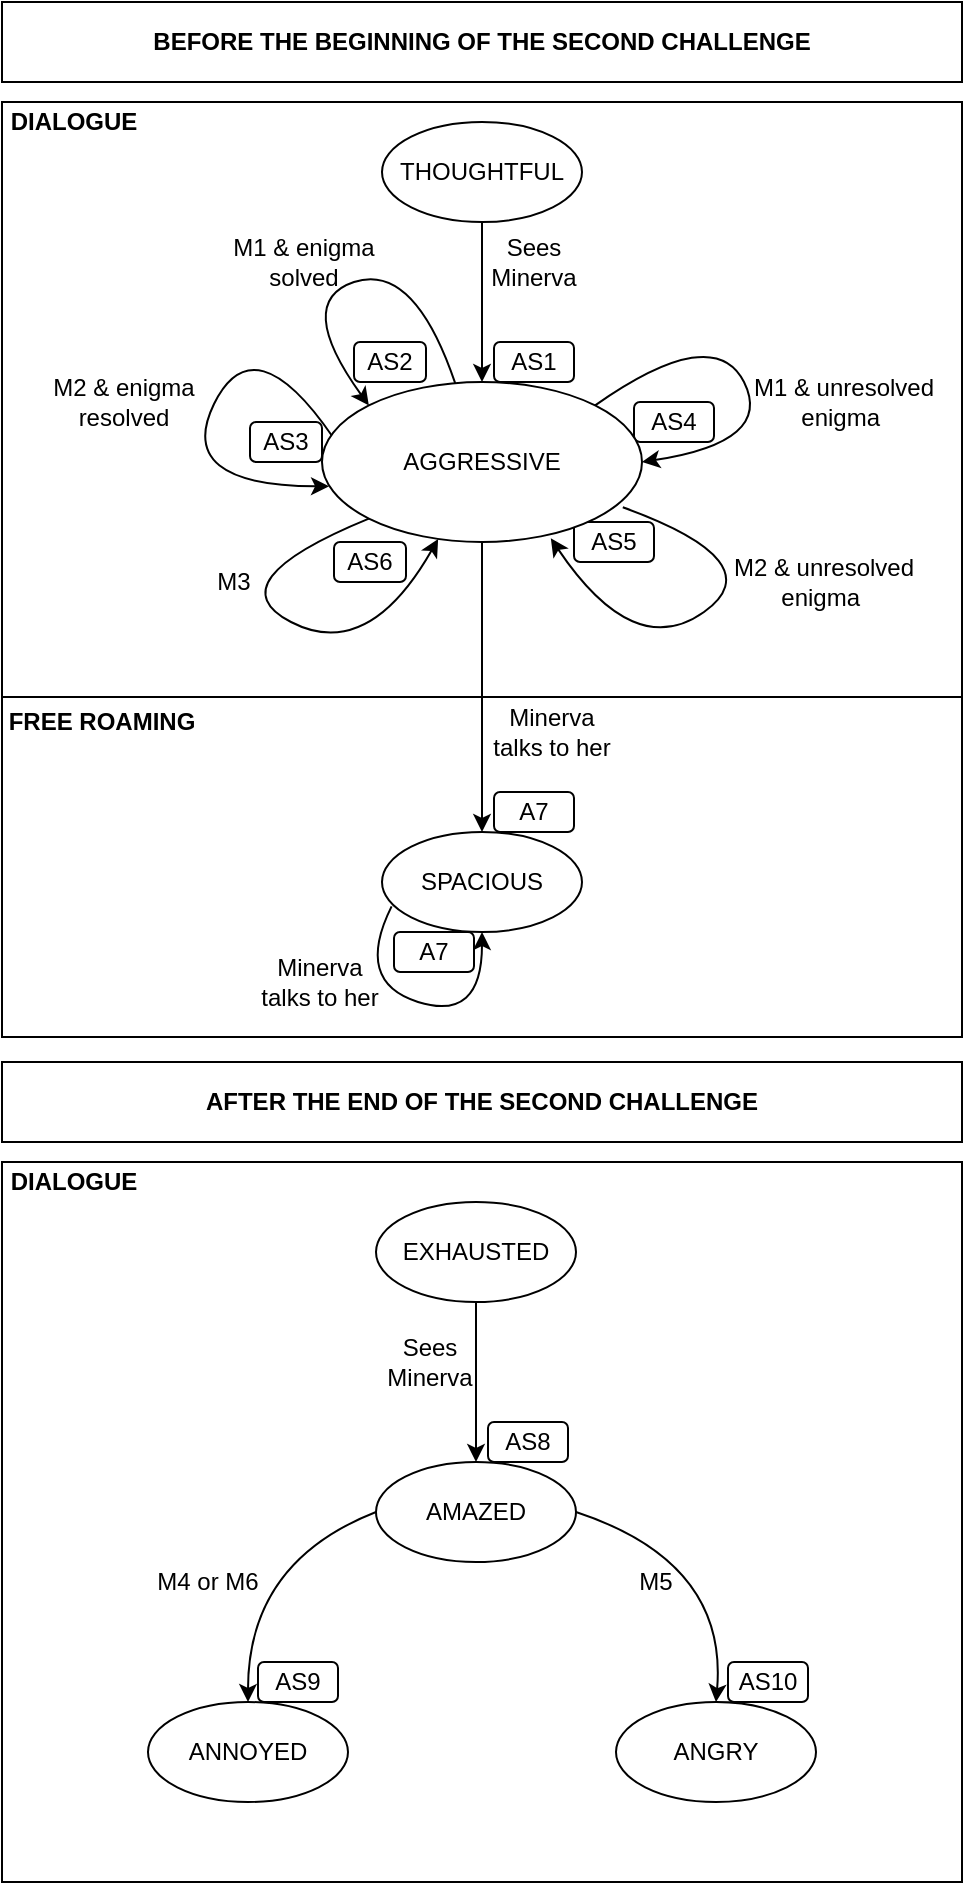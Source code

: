 <mxfile version="13.10.4" type="device"><diagram id="VHxmo_JEuzs2tK2USy40" name="Page-1"><mxGraphModel dx="1038" dy="522" grid="1" gridSize="10" guides="1" tooltips="1" connect="1" arrows="1" fold="1" page="1" pageScale="1" pageWidth="827" pageHeight="1169" math="0" shadow="0"><root><mxCell id="0"/><mxCell id="1" parent="0"/><mxCell id="C72sSR9JOWnyZpOTaVVF-51" value="" style="rounded=0;whiteSpace=wrap;html=1;" vertex="1" parent="1"><mxGeometry x="174" y="590" width="480" height="360" as="geometry"/></mxCell><mxCell id="C72sSR9JOWnyZpOTaVVF-35" value="" style="rounded=0;whiteSpace=wrap;html=1;" vertex="1" parent="1"><mxGeometry x="174" y="60" width="480" height="297.5" as="geometry"/></mxCell><mxCell id="C72sSR9JOWnyZpOTaVVF-34" value="" style="rounded=0;whiteSpace=wrap;html=1;" vertex="1" parent="1"><mxGeometry x="174" y="357.5" width="480" height="170" as="geometry"/></mxCell><mxCell id="C72sSR9JOWnyZpOTaVVF-1" value="THOUGHTFUL" style="ellipse;whiteSpace=wrap;html=1;" vertex="1" parent="1"><mxGeometry x="364" y="70" width="100" height="50" as="geometry"/></mxCell><mxCell id="C72sSR9JOWnyZpOTaVVF-2" value="" style="endArrow=classic;html=1;exitX=0.5;exitY=1;exitDx=0;exitDy=0;" edge="1" parent="1" source="C72sSR9JOWnyZpOTaVVF-1"><mxGeometry width="50" height="50" relative="1" as="geometry"><mxPoint x="390" y="320" as="sourcePoint"/><mxPoint x="414" y="200" as="targetPoint"/></mxGeometry></mxCell><mxCell id="C72sSR9JOWnyZpOTaVVF-4" value="Sees Minerva" style="text;html=1;strokeColor=none;fillColor=none;align=center;verticalAlign=middle;whiteSpace=wrap;rounded=0;" vertex="1" parent="1"><mxGeometry x="420" y="130" width="40" height="20" as="geometry"/></mxCell><mxCell id="C72sSR9JOWnyZpOTaVVF-5" value="AS1" style="rounded=1;whiteSpace=wrap;html=1;" vertex="1" parent="1"><mxGeometry x="420" y="180" width="40" height="20" as="geometry"/></mxCell><mxCell id="C72sSR9JOWnyZpOTaVVF-8" value="" style="curved=1;endArrow=classic;html=1;exitX=0.035;exitY=0.347;exitDx=0;exitDy=0;entryX=0.022;entryY=0.652;entryDx=0;entryDy=0;exitPerimeter=0;entryPerimeter=0;" edge="1" parent="1" source="C72sSR9JOWnyZpOTaVVF-3" target="C72sSR9JOWnyZpOTaVVF-3"><mxGeometry width="50" height="50" relative="1" as="geometry"><mxPoint x="390" y="320" as="sourcePoint"/><mxPoint x="440" y="270" as="targetPoint"/><Array as="points"><mxPoint x="300" y="170"/><mxPoint x="260" y="252"/></Array></mxGeometry></mxCell><mxCell id="C72sSR9JOWnyZpOTaVVF-9" value="" style="curved=1;endArrow=classic;html=1;exitX=0;exitY=1;exitDx=0;exitDy=0;" edge="1" parent="1" source="C72sSR9JOWnyZpOTaVVF-3" target="C72sSR9JOWnyZpOTaVVF-3"><mxGeometry width="50" height="50" relative="1" as="geometry"><mxPoint x="390" y="320" as="sourcePoint"/><mxPoint x="390" y="282" as="targetPoint"/><Array as="points"><mxPoint x="280" y="300"/><mxPoint x="357" y="340"/></Array></mxGeometry></mxCell><mxCell id="C72sSR9JOWnyZpOTaVVF-10" value="" style="curved=1;endArrow=classic;html=1;exitX=0.94;exitY=0.783;exitDx=0;exitDy=0;entryX=0.715;entryY=0.977;entryDx=0;entryDy=0;entryPerimeter=0;exitPerimeter=0;" edge="1" parent="1" source="C72sSR9JOWnyZpOTaVVF-3" target="C72sSR9JOWnyZpOTaVVF-3"><mxGeometry width="50" height="50" relative="1" as="geometry"><mxPoint x="390" y="320" as="sourcePoint"/><mxPoint x="500" y="460" as="targetPoint"/><Array as="points"><mxPoint x="560" y="290"/><mxPoint x="490" y="340"/></Array></mxGeometry></mxCell><mxCell id="C72sSR9JOWnyZpOTaVVF-11" value="" style="curved=1;endArrow=classic;html=1;exitX=1;exitY=0;exitDx=0;exitDy=0;entryX=1;entryY=0.5;entryDx=0;entryDy=0;" edge="1" parent="1" source="C72sSR9JOWnyZpOTaVVF-3" target="C72sSR9JOWnyZpOTaVVF-3"><mxGeometry width="50" height="50" relative="1" as="geometry"><mxPoint x="390" y="320" as="sourcePoint"/><mxPoint x="440" y="270" as="targetPoint"/><Array as="points"><mxPoint x="530" y="170"/><mxPoint x="560" y="230"/></Array></mxGeometry></mxCell><mxCell id="C72sSR9JOWnyZpOTaVVF-12" value="M3" style="text;html=1;strokeColor=none;fillColor=none;align=center;verticalAlign=middle;whiteSpace=wrap;rounded=0;" vertex="1" parent="1"><mxGeometry x="270" y="290" width="40" height="20" as="geometry"/></mxCell><mxCell id="C72sSR9JOWnyZpOTaVVF-15" value="AS6" style="rounded=1;whiteSpace=wrap;html=1;" vertex="1" parent="1"><mxGeometry x="340" y="280" width="36" height="20" as="geometry"/></mxCell><mxCell id="C72sSR9JOWnyZpOTaVVF-16" value="AS2" style="rounded=1;whiteSpace=wrap;html=1;" vertex="1" parent="1"><mxGeometry x="350" y="180" width="36" height="20" as="geometry"/></mxCell><mxCell id="C72sSR9JOWnyZpOTaVVF-17" value="M1 &amp;amp; enigma solved" style="text;html=1;strokeColor=none;fillColor=none;align=center;verticalAlign=middle;whiteSpace=wrap;rounded=0;" vertex="1" parent="1"><mxGeometry x="280" y="130" width="90" height="20" as="geometry"/></mxCell><mxCell id="C72sSR9JOWnyZpOTaVVF-18" value="M2 &amp;amp; enigma resolved" style="text;html=1;strokeColor=none;fillColor=none;align=center;verticalAlign=middle;whiteSpace=wrap;rounded=0;" vertex="1" parent="1"><mxGeometry x="190" y="200" width="90" height="20" as="geometry"/></mxCell><mxCell id="C72sSR9JOWnyZpOTaVVF-19" value="AS3" style="rounded=1;whiteSpace=wrap;html=1;" vertex="1" parent="1"><mxGeometry x="298" y="220" width="36" height="20" as="geometry"/></mxCell><mxCell id="C72sSR9JOWnyZpOTaVVF-20" value="M1 &amp;amp; unresolved enigma&amp;nbsp;" style="text;html=1;strokeColor=none;fillColor=none;align=center;verticalAlign=middle;whiteSpace=wrap;rounded=0;" vertex="1" parent="1"><mxGeometry x="540" y="200" width="110" height="20" as="geometry"/></mxCell><mxCell id="C72sSR9JOWnyZpOTaVVF-21" value="AS4" style="rounded=1;whiteSpace=wrap;html=1;" vertex="1" parent="1"><mxGeometry x="490" y="210" width="40" height="20" as="geometry"/></mxCell><mxCell id="C72sSR9JOWnyZpOTaVVF-22" value="AS5" style="rounded=1;whiteSpace=wrap;html=1;" vertex="1" parent="1"><mxGeometry x="460" y="270" width="40" height="20" as="geometry"/></mxCell><mxCell id="C72sSR9JOWnyZpOTaVVF-23" value="M2 &amp;amp; unresolved enigma&amp;nbsp;" style="text;html=1;strokeColor=none;fillColor=none;align=center;verticalAlign=middle;whiteSpace=wrap;rounded=0;" vertex="1" parent="1"><mxGeometry x="530" y="290" width="110" height="20" as="geometry"/></mxCell><mxCell id="C72sSR9JOWnyZpOTaVVF-25" value="" style="endArrow=classic;html=1;exitX=0.5;exitY=1;exitDx=0;exitDy=0;entryX=0.5;entryY=0;entryDx=0;entryDy=0;" edge="1" parent="1" source="C72sSR9JOWnyZpOTaVVF-3" target="C72sSR9JOWnyZpOTaVVF-26"><mxGeometry width="50" height="50" relative="1" as="geometry"><mxPoint x="390" y="270" as="sourcePoint"/><mxPoint x="440" y="220" as="targetPoint"/></mxGeometry></mxCell><mxCell id="C72sSR9JOWnyZpOTaVVF-26" value="SPACIOUS" style="ellipse;whiteSpace=wrap;html=1;" vertex="1" parent="1"><mxGeometry x="364" y="425" width="100" height="50" as="geometry"/></mxCell><mxCell id="C72sSR9JOWnyZpOTaVVF-27" value="Minerva&lt;br&gt;talks to her" style="text;html=1;strokeColor=none;fillColor=none;align=center;verticalAlign=middle;whiteSpace=wrap;rounded=0;" vertex="1" parent="1"><mxGeometry x="414" y="365" width="70" height="20" as="geometry"/></mxCell><mxCell id="C72sSR9JOWnyZpOTaVVF-29" value="A7" style="rounded=1;whiteSpace=wrap;html=1;" vertex="1" parent="1"><mxGeometry x="420" y="405" width="40" height="20" as="geometry"/></mxCell><mxCell id="C72sSR9JOWnyZpOTaVVF-30" value="" style="curved=1;endArrow=classic;html=1;exitX=0.048;exitY=0.744;exitDx=0;exitDy=0;entryX=0.5;entryY=1;entryDx=0;entryDy=0;exitPerimeter=0;" edge="1" parent="1" source="C72sSR9JOWnyZpOTaVVF-26" target="C72sSR9JOWnyZpOTaVVF-26"><mxGeometry width="50" height="50" relative="1" as="geometry"><mxPoint x="390" y="455" as="sourcePoint"/><mxPoint x="440" y="405" as="targetPoint"/><Array as="points"><mxPoint x="350" y="500"/><mxPoint x="414" y="520"/></Array></mxGeometry></mxCell><mxCell id="C72sSR9JOWnyZpOTaVVF-31" value="Minerva&lt;br&gt;talks to her" style="text;html=1;strokeColor=none;fillColor=none;align=center;verticalAlign=middle;whiteSpace=wrap;rounded=0;" vertex="1" parent="1"><mxGeometry x="298" y="490" width="70" height="20" as="geometry"/></mxCell><mxCell id="C72sSR9JOWnyZpOTaVVF-32" value="A7" style="rounded=1;whiteSpace=wrap;html=1;" vertex="1" parent="1"><mxGeometry x="370" y="475" width="40" height="20" as="geometry"/></mxCell><mxCell id="C72sSR9JOWnyZpOTaVVF-36" value="DIALOGUE" style="text;html=1;strokeColor=none;fillColor=none;align=center;verticalAlign=middle;whiteSpace=wrap;rounded=0;fontStyle=1" vertex="1" parent="1"><mxGeometry x="190" y="60" width="40" height="20" as="geometry"/></mxCell><mxCell id="C72sSR9JOWnyZpOTaVVF-37" value="FREE ROAMING" style="text;html=1;strokeColor=none;fillColor=none;align=center;verticalAlign=middle;whiteSpace=wrap;rounded=0;fontStyle=1" vertex="1" parent="1"><mxGeometry x="174" y="360" width="100" height="20" as="geometry"/></mxCell><mxCell id="C72sSR9JOWnyZpOTaVVF-7" value="" style="curved=1;endArrow=classic;html=1;entryX=0;entryY=0;entryDx=0;entryDy=0;" edge="1" parent="1" source="C72sSR9JOWnyZpOTaVVF-3" target="C72sSR9JOWnyZpOTaVVF-3"><mxGeometry width="50" height="50" relative="1" as="geometry"><mxPoint x="390" y="212" as="sourcePoint"/><mxPoint x="440" y="270" as="targetPoint"/><Array as="points"><mxPoint x="380" y="140"/><mxPoint x="320" y="160"/></Array></mxGeometry></mxCell><mxCell id="C72sSR9JOWnyZpOTaVVF-3" value="AGGRESSIVE" style="ellipse;whiteSpace=wrap;html=1;" vertex="1" parent="1"><mxGeometry x="334" y="200" width="160" height="80" as="geometry"/></mxCell><mxCell id="C72sSR9JOWnyZpOTaVVF-38" value="EXHAUSTED" style="ellipse;whiteSpace=wrap;html=1;" vertex="1" parent="1"><mxGeometry x="361" y="610" width="100" height="50" as="geometry"/></mxCell><mxCell id="C72sSR9JOWnyZpOTaVVF-39" value="AMAZED" style="ellipse;whiteSpace=wrap;html=1;" vertex="1" parent="1"><mxGeometry x="361" y="740" width="100" height="50" as="geometry"/></mxCell><mxCell id="C72sSR9JOWnyZpOTaVVF-40" value="" style="endArrow=classic;html=1;exitX=0.5;exitY=1;exitDx=0;exitDy=0;entryX=0.5;entryY=0;entryDx=0;entryDy=0;" edge="1" parent="1" source="C72sSR9JOWnyZpOTaVVF-38" target="C72sSR9JOWnyZpOTaVVF-39"><mxGeometry width="50" height="50" relative="1" as="geometry"><mxPoint x="387" y="660" as="sourcePoint"/><mxPoint x="437" y="610" as="targetPoint"/></mxGeometry></mxCell><mxCell id="C72sSR9JOWnyZpOTaVVF-41" value="Sees Minerva" style="text;html=1;strokeColor=none;fillColor=none;align=center;verticalAlign=middle;whiteSpace=wrap;rounded=0;" vertex="1" parent="1"><mxGeometry x="368" y="680" width="40" height="20" as="geometry"/></mxCell><mxCell id="C72sSR9JOWnyZpOTaVVF-42" value="AS8" style="rounded=1;whiteSpace=wrap;html=1;" vertex="1" parent="1"><mxGeometry x="417" y="720" width="40" height="20" as="geometry"/></mxCell><mxCell id="C72sSR9JOWnyZpOTaVVF-43" value="ANNOYED" style="ellipse;whiteSpace=wrap;html=1;" vertex="1" parent="1"><mxGeometry x="247" y="860" width="100" height="50" as="geometry"/></mxCell><mxCell id="C72sSR9JOWnyZpOTaVVF-44" value="ANGRY" style="ellipse;whiteSpace=wrap;html=1;" vertex="1" parent="1"><mxGeometry x="481" y="860" width="100" height="50" as="geometry"/></mxCell><mxCell id="C72sSR9JOWnyZpOTaVVF-45" value="" style="curved=1;endArrow=classic;html=1;exitX=0;exitY=0.5;exitDx=0;exitDy=0;entryX=0.5;entryY=0;entryDx=0;entryDy=0;" edge="1" parent="1" source="C72sSR9JOWnyZpOTaVVF-39" target="C72sSR9JOWnyZpOTaVVF-43"><mxGeometry width="50" height="50" relative="1" as="geometry"><mxPoint x="397" y="820" as="sourcePoint"/><mxPoint x="447" y="770" as="targetPoint"/><Array as="points"><mxPoint x="297" y="790"/></Array></mxGeometry></mxCell><mxCell id="C72sSR9JOWnyZpOTaVVF-46" value="" style="curved=1;endArrow=classic;html=1;entryX=0.5;entryY=0;entryDx=0;entryDy=0;exitX=1;exitY=0.5;exitDx=0;exitDy=0;" edge="1" parent="1" source="C72sSR9JOWnyZpOTaVVF-39" target="C72sSR9JOWnyZpOTaVVF-44"><mxGeometry width="50" height="50" relative="1" as="geometry"><mxPoint x="397" y="820" as="sourcePoint"/><mxPoint x="447" y="770" as="targetPoint"/><Array as="points"><mxPoint x="537" y="790"/></Array></mxGeometry></mxCell><mxCell id="C72sSR9JOWnyZpOTaVVF-47" value="M4 or M6" style="text;html=1;strokeColor=none;fillColor=none;align=center;verticalAlign=middle;whiteSpace=wrap;rounded=0;" vertex="1" parent="1"><mxGeometry x="247" y="790" width="60" height="20" as="geometry"/></mxCell><mxCell id="C72sSR9JOWnyZpOTaVVF-48" value="M5" style="text;html=1;strokeColor=none;fillColor=none;align=center;verticalAlign=middle;whiteSpace=wrap;rounded=0;" vertex="1" parent="1"><mxGeometry x="481" y="790" width="40" height="20" as="geometry"/></mxCell><mxCell id="C72sSR9JOWnyZpOTaVVF-49" value="AS9" style="rounded=1;whiteSpace=wrap;html=1;" vertex="1" parent="1"><mxGeometry x="302" y="840" width="40" height="20" as="geometry"/></mxCell><mxCell id="C72sSR9JOWnyZpOTaVVF-50" value="AS10" style="rounded=1;whiteSpace=wrap;html=1;" vertex="1" parent="1"><mxGeometry x="537" y="840" width="40" height="20" as="geometry"/></mxCell><mxCell id="C72sSR9JOWnyZpOTaVVF-52" value="&lt;b&gt;BEFORE THE BEGINNING OF THE SECOND CHALLENGE&lt;/b&gt;" style="rounded=0;whiteSpace=wrap;html=1;" vertex="1" parent="1"><mxGeometry x="174" y="10" width="480" height="40" as="geometry"/></mxCell><mxCell id="C72sSR9JOWnyZpOTaVVF-53" value="&lt;b&gt;AFTER THE END OF THE SECOND CHALLENGE&lt;/b&gt;" style="rounded=0;whiteSpace=wrap;html=1;" vertex="1" parent="1"><mxGeometry x="174" y="540" width="480" height="40" as="geometry"/></mxCell><mxCell id="C72sSR9JOWnyZpOTaVVF-54" value="DIALOGUE" style="text;html=1;strokeColor=none;fillColor=none;align=center;verticalAlign=middle;whiteSpace=wrap;rounded=0;fontStyle=1" vertex="1" parent="1"><mxGeometry x="190" y="590" width="40" height="20" as="geometry"/></mxCell></root></mxGraphModel></diagram></mxfile>